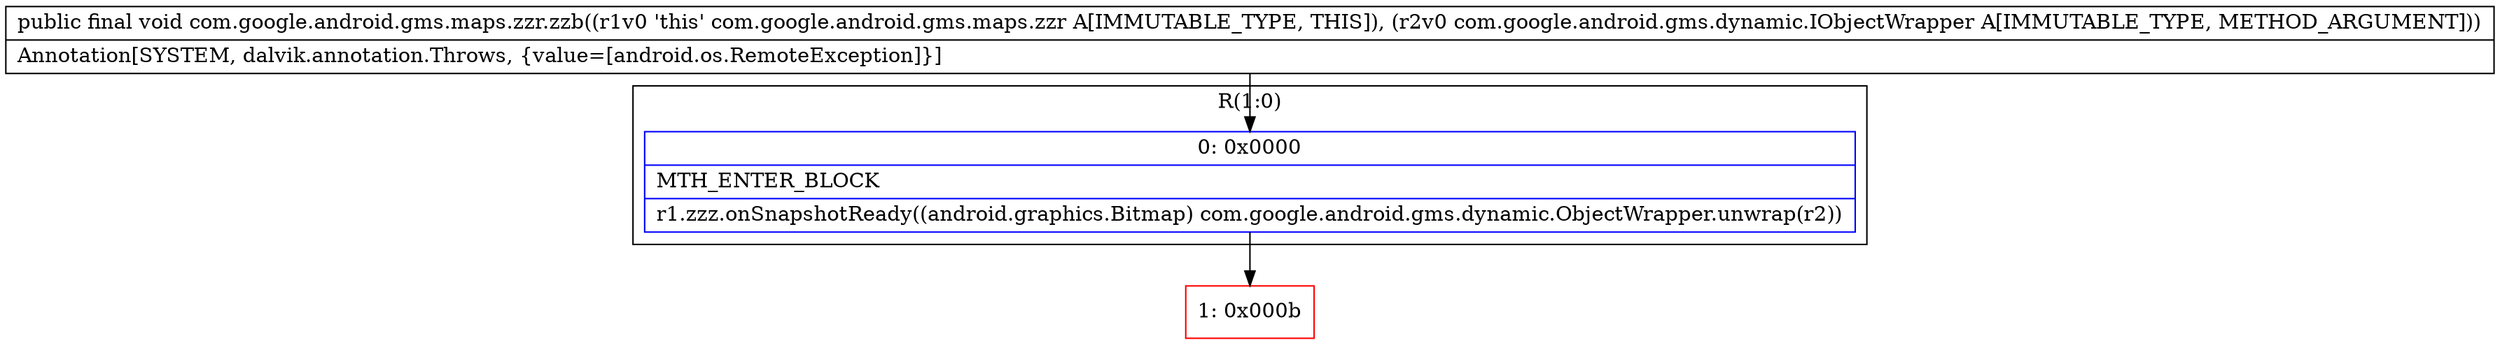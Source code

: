 digraph "CFG forcom.google.android.gms.maps.zzr.zzb(Lcom\/google\/android\/gms\/dynamic\/IObjectWrapper;)V" {
subgraph cluster_Region_739358846 {
label = "R(1:0)";
node [shape=record,color=blue];
Node_0 [shape=record,label="{0\:\ 0x0000|MTH_ENTER_BLOCK\l|r1.zzz.onSnapshotReady((android.graphics.Bitmap) com.google.android.gms.dynamic.ObjectWrapper.unwrap(r2))\l}"];
}
Node_1 [shape=record,color=red,label="{1\:\ 0x000b}"];
MethodNode[shape=record,label="{public final void com.google.android.gms.maps.zzr.zzb((r1v0 'this' com.google.android.gms.maps.zzr A[IMMUTABLE_TYPE, THIS]), (r2v0 com.google.android.gms.dynamic.IObjectWrapper A[IMMUTABLE_TYPE, METHOD_ARGUMENT]))  | Annotation[SYSTEM, dalvik.annotation.Throws, \{value=[android.os.RemoteException]\}]\l}"];
MethodNode -> Node_0;
Node_0 -> Node_1;
}

